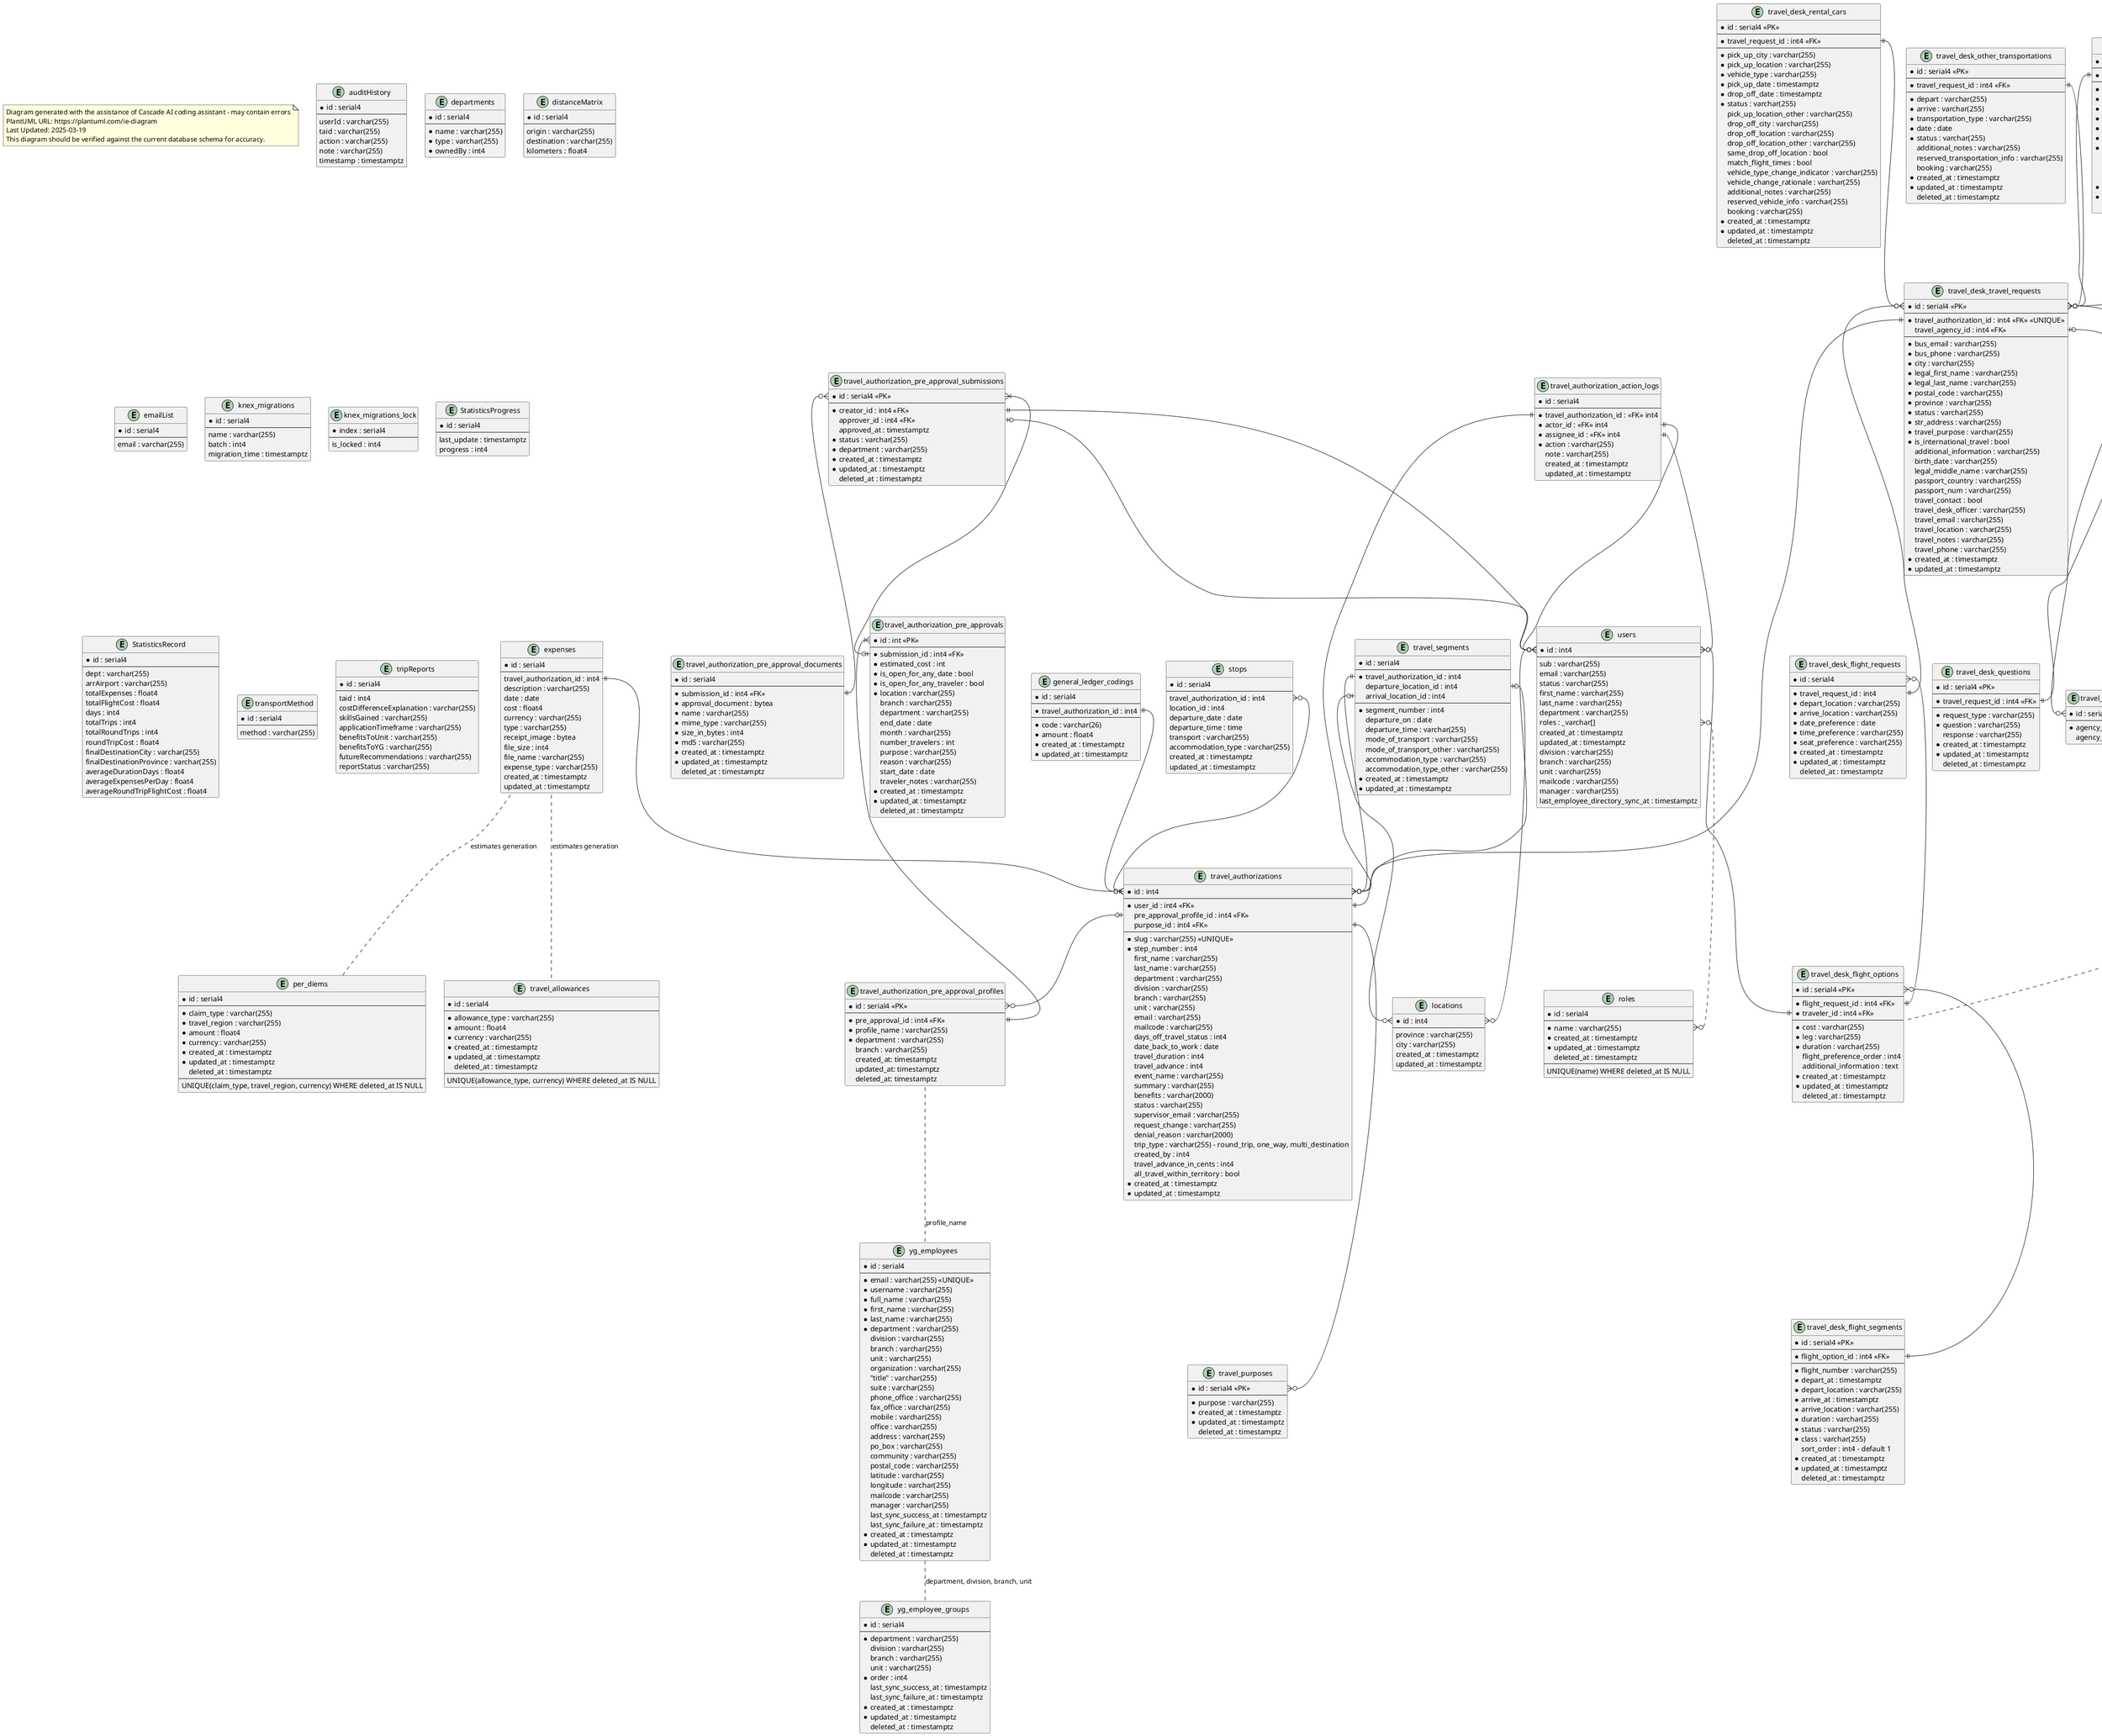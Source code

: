 @startuml Entity Relationship Diagram
top to bottom direction

note as Disclaimer
Diagram generated with the assistance of Cascade AI coding assistant - may contain errors
PlantUML URL: https://plantuml.com/ie-diagram
Last Updated: 2025-03-19
This diagram should be verified against the current database schema for accuracy.
end note

entity "auditHistory" {
  * id : serial4
  --
  userId : varchar(255)
  taid : varchar(255)
  action : varchar(255)
  note : varchar(255)
  timestamp : timestamptz
}

entity "departments" {
  * id : serial4
  --
  * name : varchar(255)
  * type : varchar(255)
  * ownedBy : int4
}

entity "distanceMatrix" {
  * id : serial4
  --
  origin : varchar(255)
  destination : varchar(255)
  kilometers : float4
}

entity "emailList" {
  * id : serial4
  --
  email : varchar(255)
}

entity "expenses" {
  * id : serial4
  --
  travel_authorization_id : int4
  description : varchar(255)
  date : date
  cost : float4
  currency : varchar(255)
  type : varchar(255)
  receipt_image : bytea
  file_size : int4
  file_name : varchar(255)
  expense_type : varchar(255)
  created_at : timestamptz
  updated_at : timestamptz
}

entity "flight_reconciliations" {
  * id : serial4 <<PK>>
  --
  * reconcilerd_id : int4 <<FK>>
  * external_trav_com_identifier : int4 <<UNIQUE>>
  * invoice_detail_segment numeric(19, 4)
  * invoice_detail_vendor_name varchar(255)
  * invoice_detail_computed_traveler_first_name varchar(255)
  * invoice_detail_computed_traveler_last_name varchar(255)
  * reconciled : bool : default false
  --
  invoice_booking_date timestamptz
  invoice_department varchar(255)
  invoice_detail_computed_agent_name varchar(255)
  segments_computed_flight_info text
  segments_computed_final_destination varchar(255)
  reconcile_period : int4
  --
  * created_at : timestamptz : default CURRENT_TIMESTAMP
  * updated_at : timestamptz : default CURRENT_TIMESTAMP
  deleted_at : timestamptz
  --
  Relates to external TravCom database table ARInvoiceDetailsNoHealth -> InvoiceDetailID
}

entity "general_ledger_codings" {
  * id : serial4
  --
  * travel_authorization_id : int4
  --
  * code : varchar(26)
  * amount : float4
  * created_at : timestamptz
  * updated_at : timestamptz
}

entity "knex_migrations" {
  * id : serial4
  --
  name : varchar(255)
  batch : int4
  migration_time : timestamptz
}

entity "knex_migrations_lock" {
  * index : serial4
  --
  is_locked : int4
}

entity "locations" {
  * id : int4
  --
  province : varchar(255)
  city : varchar(255)
  created_at : timestamptz
  updated_at : timestamptz
}

entity "per_diems" {
  * id : serial4
  --
  * claim_type : varchar(255)
  * travel_region : varchar(255)
  * amount : float4
  * currency : varchar(255)
  * created_at : timestamptz
  * updated_at : timestamptz
  deleted_at : timestamptz
  --
  UNIQUE(claim_type, travel_region, currency) WHERE deleted_at IS NULL
}

entity "roles" {
  * id : serial4
  --
  * name : varchar(255)
  * created_at : timestamptz
  * updated_at : timestamptz
  deleted_at : timestamptz
  --
  UNIQUE(name) WHERE deleted_at IS NULL
}

entity "StatisticsProgress" {
  * id : serial4
  --
  last_update : timestamptz
  progress : int4
}

entity "StatisticsRecord" {
  * id : serial4
  --
  dept : varchar(255)
  arrAirport : varchar(255)
  totalExpenses : float4
  totalFlightCost : float4
  days : int4
  totalTrips : int4
  totalRoundTrips : int4
  roundTripCost : float4
  finalDestinationCity : varchar(255)
  finalDestinationProvince : varchar(255)
  averageDurationDays : float4
  averageExpensesPerDay : float4
  averageRoundTripFlightCost : float4
}

entity "stops" {
  * id : serial4
  --
  travel_authorization_id : int4
  location_id : int4
  departure_date : date
  departure_time : time
  transport : varchar(255)
  accommodation_type : varchar(255)
  created_at : timestamptz
  updated_at : timestamptz
}

entity "transportMethod" {
  * id : serial4
  --
  method : varchar(255)
}

entity "travel_allowances" {
  * id : serial4
  --
  * allowance_type : varchar(255)
  * amount : float4
  * currency : varchar(255)
  * created_at : timestamptz
  * updated_at : timestamptz
  deleted_at : timestamptz
  --
  UNIQUE(allowance_type, currency) WHERE deleted_at IS NULL
}

entity "travel_authorization_action_logs" {
  * id : serial4
  --
  * travel_authorization_id : <<FK>> int4
  * actor_id : <<FK>> int4
  * assignee_id : <<FK>> int4
  * action : varchar(255)
  note : varchar(255)
  created_at : timestamptz
  updated_at : timestamptz
}

together {
  entity "travel_authorization_pre_approval_documents" {
    * id : serial4
    --
    * submission_id : int4 <<FK>>
    * approval_document : bytea
    * name : varchar(255)
    * mime_type : varchar(255)
    * size_in_bytes : int4
    * md5 : varchar(255)
    * created_at : timestamptz
    * updated_at : timestamptz
    deleted_at : timestamptz
  }

  entity "travel_authorization_pre_approval_profiles" {
    * id : serial4 <<PK>>
    --
    * pre_approval_id : int4 <<FK>>
    * profile_name : varchar(255)
    * department : varchar(255)
    branch : varchar(255)
    created_at: timestamptz
    updated_at: timestamptz
    deleted_at: timestamptz
  }

  entity "travel_authorization_pre_approval_submissions" {
    * id : serial4 <<PK>>
    --
    * creator_id : int4 <<FK>>
    approver_id : int4 <<FK>>
    approved_at : timestamptz
    * status : varchar(255)
    * department : varchar(255)
    * created_at : timestamptz
    * updated_at : timestamptz
    deleted_at : timestamptz
  }

  entity "travel_authorization_pre_approvals" {
    * id : int <<PK>>
    --
    * submission_id : int4 <<FK>>
    * estimated_cost : int
    * is_open_for_any_date : bool
    * is_open_for_any_traveler : bool
    * location : varchar(255)
    branch : varchar(255)
    department : varchar(255)
    end_date : date
    month : varchar(255)
    number_travelers : int
    purpose : varchar(255)
    reason : varchar(255)
    start_date : date
    traveler_notes : varchar(255)
    * created_at : timestamptz
    * updated_at : timestamptz
    deleted_at : timestamptz
  }
}

entity "travel_authorizations" {
  * id : int4
  --
  * user_id : int4 <<FK>>
  pre_approval_profile_id : int4 <<FK>>
  purpose_id : int4 <<FK>>
  --
  * slug : varchar(255) <<UNIQUE>>
  * step_number : int4
  first_name : varchar(255)
  last_name : varchar(255)
  department : varchar(255)
  division : varchar(255)
  branch : varchar(255)
  unit : varchar(255)
  email : varchar(255)
  mailcode : varchar(255)
  days_off_travel_status : int4
  date_back_to_work : date
  travel_duration : int4
  travel_advance : int4
  event_name : varchar(255)
  summary : varchar(255)
  benefits : varchar(2000)
  status : varchar(255)
  supervisor_email : varchar(255)
  request_change : varchar(255)
  denial_reason : varchar(2000)
  trip_type : varchar(255) - round_trip, one_way, multi_destination
  created_by : int4
  travel_advance_in_cents : int4
  all_travel_within_territory : bool
  * created_at : timestamptz
  * updated_at : timestamptz
}

together {
  entity "travel_desk_passenger_name_record_documents" {
    * id : serial4
    --
    * travel_desk_travel_request_id : int4 <<FK>>
    --
    pnr_document : bytea
    invoice_number : varchar(255)
    * created_at : timestamptz
    * updated_at : timestamptz
    deleted_at : timestamptz
  }

  entity "travel_desk_travel_requests" {
    * id : serial4 <<PK>>
    --
    * travel_authorization_id : int4 <<FK>> <<UNIQUE>>
    travel_agency_id : int4 <<FK>>
    --
    * bus_email : varchar(255)
    * bus_phone : varchar(255)
    * city : varchar(255)
    * legal_first_name : varchar(255)
    * legal_last_name : varchar(255)
    * postal_code : varchar(255)
    * province : varchar(255)
    * status : varchar(255)
    * str_address : varchar(255)
    * travel_purpose : varchar(255)
    * is_international_travel : bool
    additional_information : varchar(255)
    birth_date : varchar(255)
    legal_middle_name : varchar(255)
    passport_country : varchar(255)
    passport_num : varchar(255)
    travel_contact : bool
    travel_desk_officer : varchar(255)
    travel_email : varchar(255)
    travel_location : varchar(255)
    travel_notes : varchar(255)
    travel_phone : varchar(255)
    * created_at : timestamptz
    * updated_at : timestamptz
  }

  entity "travel_desk_flight_options" {
    * id : serial4 <<PK>>
    --
    * flight_request_id : int4 <<FK>>
    * traveler_id : int4 <<FK>>
    --
    *cost : varchar(255)
    * leg : varchar(255)
    * duration : varchar(255)
    flight_preference_order : int4
    additional_information : text
    * created_at : timestamptz
    * updated_at : timestamptz
    deleted_at : timestamptz
  }

  entity "travel_desk_flight_requests" {
    * id : serial4
    --
    * travel_request_id : int4
    * depart_location : varchar(255)
    * arrive_location : varchar(255)
    * date_preference : date
    * time_preference : varchar(255)
    * seat_preference : varchar(255)
    * created_at : timestamptz
    * updated_at : timestamptz
    deleted_at : timestamptz
  }

  entity "travel_desk_flight_segments" {
    * id : serial4 <<PK>>
    --
    * flight_option_id : int4 <<FK>>
    --
    * flight_number : varchar(255)
    * depart_at : timestamptz
    * depart_location : varchar(255)
    * arrive_at : timestamptz
    * arrive_location : varchar(255)
    * duration : varchar(255)
    * status : varchar(255)
    * class : varchar(255)
    sort_order : int4 - default 1
    * created_at : timestamptz
    * updated_at : timestamptz
    deleted_at : timestamptz
  }

  entity "travel_desk_hotels" {
    * id : serial4 <<PK>>
    --
    * travel_request_id : int4 <<FK>>
    --
    * city : varchar(255)
    * is_dedicated_conference_hotel_available : bool
    * conference_name : varchar(255)
    * conference_hotel_name : varchar(255)
    * check_in : date
    * check_out : date
    * status : varchar(255)
    additional_information : varchar(255)
    reserved_hotel_info : varchar(255)
    booking : varchar(255)
    * created_at : timestamptz
    * updated_at : timestamptz
    deleted_at : timestamptz
  }

  entity "travel_desk_other_transportations" {
    * id : serial4 <<PK>>
    --
    * travel_request_id : int4 <<FK>>
    --
    * depart : varchar(255)
    * arrive : varchar(255)
    * transportation_type : varchar(255)
    * date : date
    * status : varchar(255)
    additional_notes : varchar(255)
    reserved_transportation_info : varchar(255)
    booking : varchar(255)
    * created_at : timestamptz
    * updated_at : timestamptz
    deleted_at : timestamptz
  }

  entity "travel_desk_questions" {
    * id : serial4 <<PK>>
    --
    * travel_request_id : int4 <<FK>>
    --
    * request_type : varchar(255)
    * question : varchar(255)
    response : varchar(255)
    * created_at : timestamptz
    * updated_at : timestamptz
    deleted_at : timestamptz
  }

  entity "travel_desk_rental_cars" {
    * id : serial4 <<PK>>
    --
    * travel_request_id : int4 <<FK>>
    --
    * pick_up_city : varchar(255)
    * pick_up_location : varchar(255)
    * vehicle_type : varchar(255)
    * pick_up_date : timestamptz
    * drop_off_date : timestamptz
    * status : varchar(255)
    pick_up_location_other : varchar(255)
    drop_off_city : varchar(255)
    drop_off_location : varchar(255)
    drop_off_location_other : varchar(255)
    same_drop_off_location : bool
    match_flight_times : bool
    vehicle_type_change_indicator : varchar(255)
    vehicle_change_rationale : varchar(255)
    additional_notes : varchar(255)
    reserved_vehicle_info : varchar(255)
    booking : varchar(255)
    * created_at : timestamptz
    * updated_at : timestamptz
    deleted_at : timestamptz
  }

  entity "travel_desk_travel_agencies" {
    * id : serial4
    --
    * agency_name : varchar(255)
    agency_info : text
  }
}

entity "travel_purposes" {
  * id : serial4 <<PK>>
  --
  * purpose : varchar(255)
  * created_at : timestamptz
  * updated_at : timestamptz
  deleted_at : timestamptz
}

entity "travel_segments" {
  * id : serial4
  --
  * travel_authorization_id : int4
  departure_location_id : int4
  arrival_location_id : int4
  --
  * segment_number : int4
  departure_on : date
  departure_time : varchar(255)
  mode_of_transport : varchar(255)
  mode_of_transport_other : varchar(255)
  accommodation_type : varchar(255)
  accommodation_type_other : varchar(255)
  * created_at : timestamptz
  * updated_at : timestamptz
}

entity "tripReports" {
  * id : serial4
  --
  taid : int4
  costDifferenceExplanation : varchar(255)
  skillsGained : varchar(255)
  applicationTimeframe : varchar(255)
  benefitsToUnit : varchar(255)
  benefitsToYG : varchar(255)
  futureRecommendations : varchar(255)
  reportStatus : varchar(255)
}

entity "users" {
  * id : int4
  --
  sub : varchar(255)
  email : varchar(255)
  status : varchar(255)
  first_name : varchar(255)
  last_name : varchar(255)
  department : varchar(255)
  roles : _varchar[]
  created_at : timestamptz
  updated_at : timestamptz
  division : varchar(255)
  branch : varchar(255)
  unit : varchar(255)
  mailcode : varchar(255)
  manager : varchar(255)
  last_employee_directory_sync_at : timestamptz
}


entity "yg_employee_groups" {
  * id : serial4
  --
  * department : varchar(255)
  division : varchar(255)
  branch : varchar(255)
  unit : varchar(255)
  * order : int4
  last_sync_success_at : timestamptz
  last_sync_failure_at : timestamptz
  * created_at : timestamptz
  * updated_at : timestamptz
  deleted_at : timestamptz
}

entity "yg_employees" {
  * id : serial4
  --
  * email : varchar(255) <<UNIQUE>>
  * username : varchar(255)
  * full_name : varchar(255)
  * first_name : varchar(255)
  * last_name : varchar(255)
  * department : varchar(255)
  division : varchar(255)
  branch : varchar(255)
  unit : varchar(255)
  organization : varchar(255)
  "title" : varchar(255)
  suite : varchar(255)
  phone_office : varchar(255)
  fax_office : varchar(255)
  mobile : varchar(255)
  office : varchar(255)
  address : varchar(255)
  po_box : varchar(255)
  community : varchar(255)
  postal_code : varchar(255)
  latitude : varchar(255)
  longitude : varchar(255)
  mailcode : varchar(255)
  manager : varchar(255)
  last_sync_success_at : timestamptz
  last_sync_failure_at : timestamptz
  * created_at : timestamptz
  * updated_at : timestamptz
  deleted_at : timestamptz
}

namespace external #LightGrey {
  entity "ARInvoicesNoHealth" {
    * InvoiceID : decimal(18,0) <<PK>>
    --
    * InvoiceNumber : nvarchar(10)
    --
    ProfileNumber : nvarchar(10)
    ProfileName : nvarchar(50)
    Department : nvarchar(30)
    BookingDate : datetime2
    SystemDate : datetime2
    Description : nvarchar(50)
    InvoiceRemarks : nvarchar(MAX)
    --
    From the TravCom database, supports flight_reconciliations.
  }
}

' Relationships
expenses .. per_diems : estimates generation
expenses .. travel_allowances : estimates generation
flight_reconciliations .. travel_desk_flight_options : flight bookings
travel_authorization_pre_approval_profiles .. yg_employees : profile_name
yg_employees .. yg_employee_groups : department, division, branch, unit

expenses::travel_authorization_id ||--o{ travel_authorizations::id
general_ledger_codings::travel_authorization_id ||--o{ travel_authorizations::id
stops::travel_authorization_id }o--|| travel_authorizations::id
travel_authorization_action_logs::actor_id ||--o{ users::id
travel_authorization_action_logs::assignee_id ||--o{ users::id
travel_authorization_action_logs::travel_authorization_id ||--o{ travel_authorizations::id
travel_authorization_pre_approval_submissions::approver_id |o--o{ users::id
travel_authorization_pre_approval_submissions::creator_id ||--o{ users::id
travel_authorization_pre_approval_submissions::id }o--|| travel_authorization_pre_approval_documents::submission_id
travel_authorization_pre_approval_submissions::id }|--o| travel_authorization_pre_approvals::submission_id
travel_authorization_pre_approvals::id }|--|| travel_authorization_pre_approval_profiles::pre_approval_id
travel_authorizations::pre_approval_profile_id |o--o{ travel_authorization_pre_approval_profiles::id
travel_authorizations::purpose_id ||--o{ travel_purposes::id
travel_desk_flight_options::id }o--|| travel_desk_flight_segments::flight_option_id
travel_desk_flight_requests::id }o--|| travel_desk_flight_options::flight_request_id
travel_desk_hotels::travel_request_id ||--o{ travel_desk_travel_requests::id
travel_desk_other_transportations::travel_request_id ||--o{ travel_desk_travel_requests::id
travel_desk_passenger_name_record_documents::travel_desk_travel_request_id ||--o{ travel_desk_travel_requests::id
travel_desk_rental_cars::travel_request_id ||--o{ travel_desk_travel_requests::id
travel_desk_travel_requests::id }o--|| travel_desk_flight_requests::travel_request_id
travel_desk_travel_requests::id }o--|| travel_desk_questions::travel_request_id
travel_desk_travel_requests::travel_agency_id |o--o{ travel_desk_travel_agencies::id
travel_desk_travel_requests::travel_authorization_id ||--o{ travel_authorizations::id
travel_segments::arrival_location_id |o--o{ locations::id
travel_segments::departure_location_id |o--o{ locations::id
travel_segments::travel_authorization_id ||--o{ travel_authorizations::id
users::id }o--|| travel_authorizations::user_id
users::id }o--|| travel_desk_flight_options::traveler_id
users::roles }o..o{ roles::name

flight_reconciliations::external_trav_com_identifier ||..o{ external.ARInvoicesNoHealth::InvoiceNumber
@enduml
